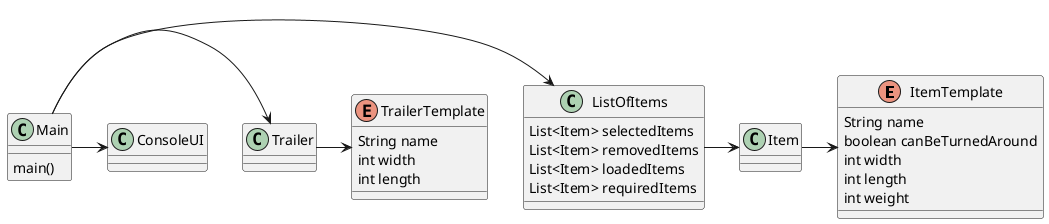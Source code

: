 @startuml
enum ItemTemplate
enum TrailerTemplate
class Item
class Trailer
class ListOfItems
class Main
class ConsoleUI

Main : main()
Main -> ListOfItems
Trailer -> TrailerTemplate
ListOfItems -> Item
Main -> ConsoleUI
Main -> Trailer
Item -> ItemTemplate

ListOfItems : List<Item> selectedItems
ListOfItems : List<Item> removedItems
ListOfItems : List<Item> loadedItems
ListOfItems : List<Item> requiredItems

ItemTemplate : String name
ItemTemplate : boolean canBeTurnedAround
ItemTemplate : int width
ItemTemplate : int length
ItemTemplate : int weight


TrailerTemplate : String name
TrailerTemplate : int width
TrailerTemplate : int length




@enduml